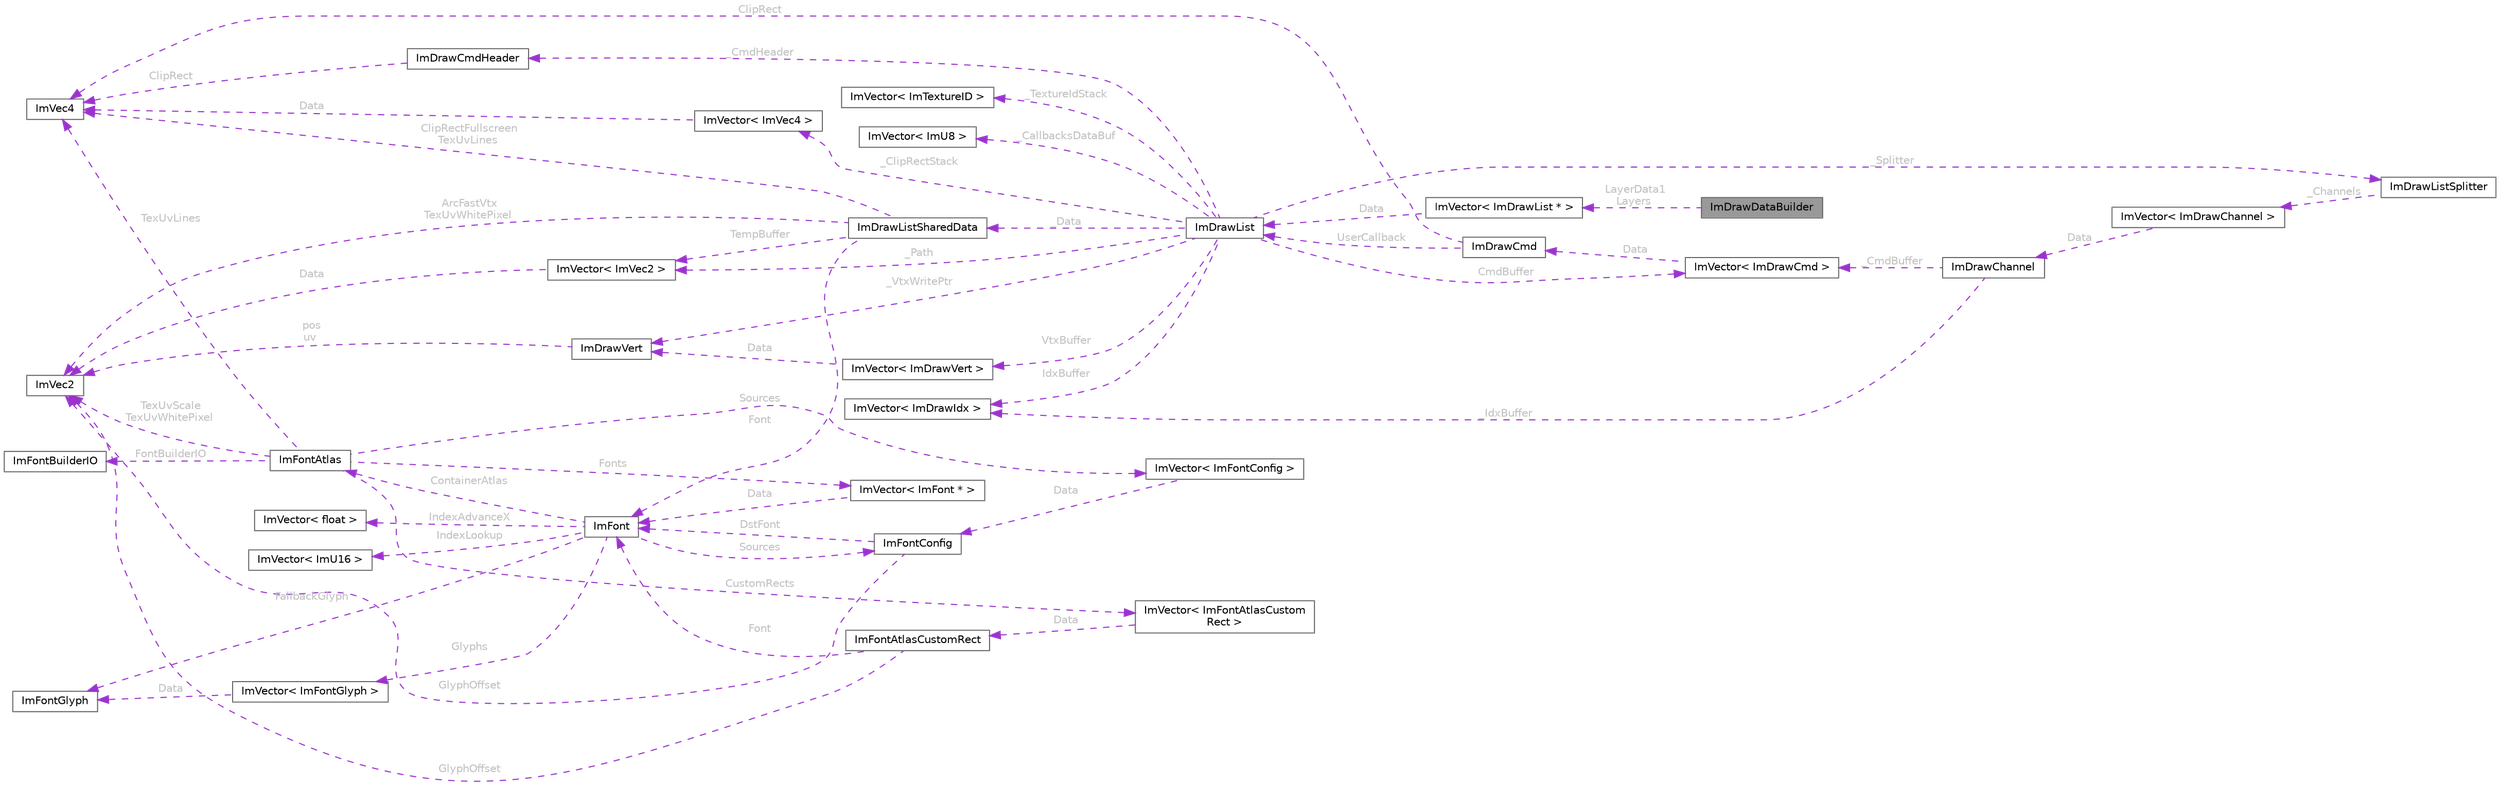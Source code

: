 digraph "ImDrawDataBuilder"
{
 // LATEX_PDF_SIZE
  bgcolor="transparent";
  edge [fontname=Helvetica,fontsize=10,labelfontname=Helvetica,labelfontsize=10];
  node [fontname=Helvetica,fontsize=10,shape=box,height=0.2,width=0.4];
  rankdir="LR";
  Node1 [id="Node000001",label="ImDrawDataBuilder",height=0.2,width=0.4,color="gray40", fillcolor="grey60", style="filled", fontcolor="black",tooltip=" "];
  Node2 -> Node1 [id="edge1_Node000001_Node000002",dir="back",color="darkorchid3",style="dashed",tooltip=" ",label=" LayerData1\nLayers",fontcolor="grey" ];
  Node2 [id="Node000002",label="ImVector\< ImDrawList * \>",height=0.2,width=0.4,color="gray40", fillcolor="white", style="filled",URL="$struct_im_vector.html",tooltip=" "];
  Node3 -> Node2 [id="edge2_Node000002_Node000003",dir="back",color="darkorchid3",style="dashed",tooltip=" ",label=" Data",fontcolor="grey" ];
  Node3 [id="Node000003",label="ImDrawList",height=0.2,width=0.4,color="gray40", fillcolor="white", style="filled",URL="$struct_im_draw_list.html",tooltip=" "];
  Node4 -> Node3 [id="edge3_Node000003_Node000004",dir="back",color="darkorchid3",style="dashed",tooltip=" ",label=" CmdBuffer",fontcolor="grey" ];
  Node4 [id="Node000004",label="ImVector\< ImDrawCmd \>",height=0.2,width=0.4,color="gray40", fillcolor="white", style="filled",URL="$struct_im_vector.html",tooltip=" "];
  Node5 -> Node4 [id="edge4_Node000004_Node000005",dir="back",color="darkorchid3",style="dashed",tooltip=" ",label=" Data",fontcolor="grey" ];
  Node5 [id="Node000005",label="ImDrawCmd",height=0.2,width=0.4,color="gray40", fillcolor="white", style="filled",URL="$struct_im_draw_cmd.html",tooltip=" "];
  Node6 -> Node5 [id="edge5_Node000005_Node000006",dir="back",color="darkorchid3",style="dashed",tooltip=" ",label=" ClipRect",fontcolor="grey" ];
  Node6 [id="Node000006",label="ImVec4",height=0.2,width=0.4,color="gray40", fillcolor="white", style="filled",URL="$struct_im_vec4.html",tooltip=" "];
  Node3 -> Node5 [id="edge6_Node000005_Node000003",dir="back",color="darkorchid3",style="dashed",tooltip=" ",label=" UserCallback",fontcolor="grey" ];
  Node7 -> Node3 [id="edge7_Node000003_Node000007",dir="back",color="darkorchid3",style="dashed",tooltip=" ",label=" IdxBuffer",fontcolor="grey" ];
  Node7 [id="Node000007",label="ImVector\< ImDrawIdx \>",height=0.2,width=0.4,color="gray40", fillcolor="white", style="filled",URL="$struct_im_vector.html",tooltip=" "];
  Node8 -> Node3 [id="edge8_Node000003_Node000008",dir="back",color="darkorchid3",style="dashed",tooltip=" ",label=" VtxBuffer",fontcolor="grey" ];
  Node8 [id="Node000008",label="ImVector\< ImDrawVert \>",height=0.2,width=0.4,color="gray40", fillcolor="white", style="filled",URL="$struct_im_vector.html",tooltip=" "];
  Node9 -> Node8 [id="edge9_Node000008_Node000009",dir="back",color="darkorchid3",style="dashed",tooltip=" ",label=" Data",fontcolor="grey" ];
  Node9 [id="Node000009",label="ImDrawVert",height=0.2,width=0.4,color="gray40", fillcolor="white", style="filled",URL="$struct_im_draw_vert.html",tooltip=" "];
  Node10 -> Node9 [id="edge10_Node000009_Node000010",dir="back",color="darkorchid3",style="dashed",tooltip=" ",label=" pos\nuv",fontcolor="grey" ];
  Node10 [id="Node000010",label="ImVec2",height=0.2,width=0.4,color="gray40", fillcolor="white", style="filled",URL="$struct_im_vec2.html",tooltip=" "];
  Node11 -> Node3 [id="edge11_Node000003_Node000011",dir="back",color="darkorchid3",style="dashed",tooltip=" ",label=" _Data",fontcolor="grey" ];
  Node11 [id="Node000011",label="ImDrawListSharedData",height=0.2,width=0.4,color="gray40", fillcolor="white", style="filled",URL="$struct_im_draw_list_shared_data.html",tooltip=" "];
  Node10 -> Node11 [id="edge12_Node000011_Node000010",dir="back",color="darkorchid3",style="dashed",tooltip=" ",label=" ArcFastVtx\nTexUvWhitePixel",fontcolor="grey" ];
  Node6 -> Node11 [id="edge13_Node000011_Node000006",dir="back",color="darkorchid3",style="dashed",tooltip=" ",label=" ClipRectFullscreen\nTexUvLines",fontcolor="grey" ];
  Node12 -> Node11 [id="edge14_Node000011_Node000012",dir="back",color="darkorchid3",style="dashed",tooltip=" ",label=" Font",fontcolor="grey" ];
  Node12 [id="Node000012",label="ImFont",height=0.2,width=0.4,color="gray40", fillcolor="white", style="filled",URL="$struct_im_font.html",tooltip=" "];
  Node13 -> Node12 [id="edge15_Node000012_Node000013",dir="back",color="darkorchid3",style="dashed",tooltip=" ",label=" IndexAdvanceX",fontcolor="grey" ];
  Node13 [id="Node000013",label="ImVector\< float \>",height=0.2,width=0.4,color="gray40", fillcolor="white", style="filled",URL="$struct_im_vector.html",tooltip=" "];
  Node14 -> Node12 [id="edge16_Node000012_Node000014",dir="back",color="darkorchid3",style="dashed",tooltip=" ",label=" IndexLookup",fontcolor="grey" ];
  Node14 [id="Node000014",label="ImVector\< ImU16 \>",height=0.2,width=0.4,color="gray40", fillcolor="white", style="filled",URL="$struct_im_vector.html",tooltip=" "];
  Node15 -> Node12 [id="edge17_Node000012_Node000015",dir="back",color="darkorchid3",style="dashed",tooltip=" ",label=" Glyphs",fontcolor="grey" ];
  Node15 [id="Node000015",label="ImVector\< ImFontGlyph \>",height=0.2,width=0.4,color="gray40", fillcolor="white", style="filled",URL="$struct_im_vector.html",tooltip=" "];
  Node16 -> Node15 [id="edge18_Node000015_Node000016",dir="back",color="darkorchid3",style="dashed",tooltip=" ",label=" Data",fontcolor="grey" ];
  Node16 [id="Node000016",label="ImFontGlyph",height=0.2,width=0.4,color="gray40", fillcolor="white", style="filled",URL="$struct_im_font_glyph.html",tooltip=" "];
  Node16 -> Node12 [id="edge19_Node000012_Node000016",dir="back",color="darkorchid3",style="dashed",tooltip=" ",label=" FallbackGlyph",fontcolor="grey" ];
  Node17 -> Node12 [id="edge20_Node000012_Node000017",dir="back",color="darkorchid3",style="dashed",tooltip=" ",label=" ContainerAtlas",fontcolor="grey" ];
  Node17 [id="Node000017",label="ImFontAtlas",height=0.2,width=0.4,color="gray40", fillcolor="white", style="filled",URL="$struct_im_font_atlas.html",tooltip=" "];
  Node10 -> Node17 [id="edge21_Node000017_Node000010",dir="back",color="darkorchid3",style="dashed",tooltip=" ",label=" TexUvScale\nTexUvWhitePixel",fontcolor="grey" ];
  Node18 -> Node17 [id="edge22_Node000017_Node000018",dir="back",color="darkorchid3",style="dashed",tooltip=" ",label=" Fonts",fontcolor="grey" ];
  Node18 [id="Node000018",label="ImVector\< ImFont * \>",height=0.2,width=0.4,color="gray40", fillcolor="white", style="filled",URL="$struct_im_vector.html",tooltip=" "];
  Node12 -> Node18 [id="edge23_Node000018_Node000012",dir="back",color="darkorchid3",style="dashed",tooltip=" ",label=" Data",fontcolor="grey" ];
  Node19 -> Node17 [id="edge24_Node000017_Node000019",dir="back",color="darkorchid3",style="dashed",tooltip=" ",label=" CustomRects",fontcolor="grey" ];
  Node19 [id="Node000019",label="ImVector\< ImFontAtlasCustom\lRect \>",height=0.2,width=0.4,color="gray40", fillcolor="white", style="filled",URL="$struct_im_vector.html",tooltip=" "];
  Node20 -> Node19 [id="edge25_Node000019_Node000020",dir="back",color="darkorchid3",style="dashed",tooltip=" ",label=" Data",fontcolor="grey" ];
  Node20 [id="Node000020",label="ImFontAtlasCustomRect",height=0.2,width=0.4,color="gray40", fillcolor="white", style="filled",URL="$struct_im_font_atlas_custom_rect.html",tooltip=" "];
  Node10 -> Node20 [id="edge26_Node000020_Node000010",dir="back",color="darkorchid3",style="dashed",tooltip=" ",label=" GlyphOffset",fontcolor="grey" ];
  Node12 -> Node20 [id="edge27_Node000020_Node000012",dir="back",color="darkorchid3",style="dashed",tooltip=" ",label=" Font",fontcolor="grey" ];
  Node21 -> Node17 [id="edge28_Node000017_Node000021",dir="back",color="darkorchid3",style="dashed",tooltip=" ",label=" Sources",fontcolor="grey" ];
  Node21 [id="Node000021",label="ImVector\< ImFontConfig \>",height=0.2,width=0.4,color="gray40", fillcolor="white", style="filled",URL="$struct_im_vector.html",tooltip=" "];
  Node22 -> Node21 [id="edge29_Node000021_Node000022",dir="back",color="darkorchid3",style="dashed",tooltip=" ",label=" Data",fontcolor="grey" ];
  Node22 [id="Node000022",label="ImFontConfig",height=0.2,width=0.4,color="gray40", fillcolor="white", style="filled",URL="$struct_im_font_config.html",tooltip=" "];
  Node10 -> Node22 [id="edge30_Node000022_Node000010",dir="back",color="darkorchid3",style="dashed",tooltip=" ",label=" GlyphOffset",fontcolor="grey" ];
  Node12 -> Node22 [id="edge31_Node000022_Node000012",dir="back",color="darkorchid3",style="dashed",tooltip=" ",label=" DstFont",fontcolor="grey" ];
  Node6 -> Node17 [id="edge32_Node000017_Node000006",dir="back",color="darkorchid3",style="dashed",tooltip=" ",label=" TexUvLines",fontcolor="grey" ];
  Node23 -> Node17 [id="edge33_Node000017_Node000023",dir="back",color="darkorchid3",style="dashed",tooltip=" ",label=" FontBuilderIO",fontcolor="grey" ];
  Node23 [id="Node000023",label="ImFontBuilderIO",height=0.2,width=0.4,color="gray40", fillcolor="white", style="filled",URL="$struct_im_font_builder_i_o.html",tooltip=" "];
  Node22 -> Node12 [id="edge34_Node000012_Node000022",dir="back",color="darkorchid3",style="dashed",tooltip=" ",label=" Sources",fontcolor="grey" ];
  Node24 -> Node11 [id="edge35_Node000011_Node000024",dir="back",color="darkorchid3",style="dashed",tooltip=" ",label=" TempBuffer",fontcolor="grey" ];
  Node24 [id="Node000024",label="ImVector\< ImVec2 \>",height=0.2,width=0.4,color="gray40", fillcolor="white", style="filled",URL="$struct_im_vector.html",tooltip=" "];
  Node10 -> Node24 [id="edge36_Node000024_Node000010",dir="back",color="darkorchid3",style="dashed",tooltip=" ",label=" Data",fontcolor="grey" ];
  Node9 -> Node3 [id="edge37_Node000003_Node000009",dir="back",color="darkorchid3",style="dashed",tooltip=" ",label=" _VtxWritePtr",fontcolor="grey" ];
  Node24 -> Node3 [id="edge38_Node000003_Node000024",dir="back",color="darkorchid3",style="dashed",tooltip=" ",label=" _Path",fontcolor="grey" ];
  Node25 -> Node3 [id="edge39_Node000003_Node000025",dir="back",color="darkorchid3",style="dashed",tooltip=" ",label=" _CmdHeader",fontcolor="grey" ];
  Node25 [id="Node000025",label="ImDrawCmdHeader",height=0.2,width=0.4,color="gray40", fillcolor="white", style="filled",URL="$struct_im_draw_cmd_header.html",tooltip=" "];
  Node6 -> Node25 [id="edge40_Node000025_Node000006",dir="back",color="darkorchid3",style="dashed",tooltip=" ",label=" ClipRect",fontcolor="grey" ];
  Node26 -> Node3 [id="edge41_Node000003_Node000026",dir="back",color="darkorchid3",style="dashed",tooltip=" ",label=" _Splitter",fontcolor="grey" ];
  Node26 [id="Node000026",label="ImDrawListSplitter",height=0.2,width=0.4,color="gray40", fillcolor="white", style="filled",URL="$struct_im_draw_list_splitter.html",tooltip=" "];
  Node27 -> Node26 [id="edge42_Node000026_Node000027",dir="back",color="darkorchid3",style="dashed",tooltip=" ",label=" _Channels",fontcolor="grey" ];
  Node27 [id="Node000027",label="ImVector\< ImDrawChannel \>",height=0.2,width=0.4,color="gray40", fillcolor="white", style="filled",URL="$struct_im_vector.html",tooltip=" "];
  Node28 -> Node27 [id="edge43_Node000027_Node000028",dir="back",color="darkorchid3",style="dashed",tooltip=" ",label=" Data",fontcolor="grey" ];
  Node28 [id="Node000028",label="ImDrawChannel",height=0.2,width=0.4,color="gray40", fillcolor="white", style="filled",URL="$struct_im_draw_channel.html",tooltip=" "];
  Node4 -> Node28 [id="edge44_Node000028_Node000004",dir="back",color="darkorchid3",style="dashed",tooltip=" ",label=" _CmdBuffer",fontcolor="grey" ];
  Node7 -> Node28 [id="edge45_Node000028_Node000007",dir="back",color="darkorchid3",style="dashed",tooltip=" ",label=" _IdxBuffer",fontcolor="grey" ];
  Node29 -> Node3 [id="edge46_Node000003_Node000029",dir="back",color="darkorchid3",style="dashed",tooltip=" ",label=" _ClipRectStack",fontcolor="grey" ];
  Node29 [id="Node000029",label="ImVector\< ImVec4 \>",height=0.2,width=0.4,color="gray40", fillcolor="white", style="filled",URL="$struct_im_vector.html",tooltip=" "];
  Node6 -> Node29 [id="edge47_Node000029_Node000006",dir="back",color="darkorchid3",style="dashed",tooltip=" ",label=" Data",fontcolor="grey" ];
  Node30 -> Node3 [id="edge48_Node000003_Node000030",dir="back",color="darkorchid3",style="dashed",tooltip=" ",label=" _TextureIdStack",fontcolor="grey" ];
  Node30 [id="Node000030",label="ImVector\< ImTextureID \>",height=0.2,width=0.4,color="gray40", fillcolor="white", style="filled",URL="$struct_im_vector.html",tooltip=" "];
  Node31 -> Node3 [id="edge49_Node000003_Node000031",dir="back",color="darkorchid3",style="dashed",tooltip=" ",label=" _CallbacksDataBuf",fontcolor="grey" ];
  Node31 [id="Node000031",label="ImVector\< ImU8 \>",height=0.2,width=0.4,color="gray40", fillcolor="white", style="filled",URL="$struct_im_vector.html",tooltip=" "];
}

